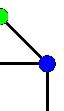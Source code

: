 %prologues:=1;
r:=6pt;
pickup pencircle scaled r;
draw (0,0);
pickup pencircle scaled (r-.6mm);
undraw (0,0);
picture v;
v:=currentpicture;

u:=6mm;


beginfig(1)
z0=(0,2u);
z1=(u,u);
z2=(u,-u);
z3=(-u,-u);
z4=(-u,u);
for i:=0 upto 4: draw v shifted z[i]; endfor;
pickup pencircle scaled .3mm;
draw z0--z1--z2--z3--z4--z0;
draw z1--z4;
draw z0 withpen pencircle scaled 5.4bp withcolor green;
draw z1 withpen pencircle scaled 5.4bp withcolor blue;
draw z2 withpen pencircle scaled 5.4bp withcolor red;
draw z3 withpen pencircle scaled 5.4bp withcolor blue;
draw z4 withpen pencircle scaled 5.4bp withcolor red;
endfig;


beginfig(2)
z0=(0,2u);
z1=(u,u);
z2=(u,-u);
z3=(-u,-u);
z4=(-u,u);

pickup pencircle scaled .3mm;
draw z0--z1 withcolor green;
draw z3--z4 withcolor green;
draw z1--z4 withcolor blue;
draw z2--z3 withcolor blue;
draw z1--z2 withcolor red;
draw z4--z0 withcolor red;
for i:=0 upto 4: draw v shifted z[i]; endfor;
endfig;
end
